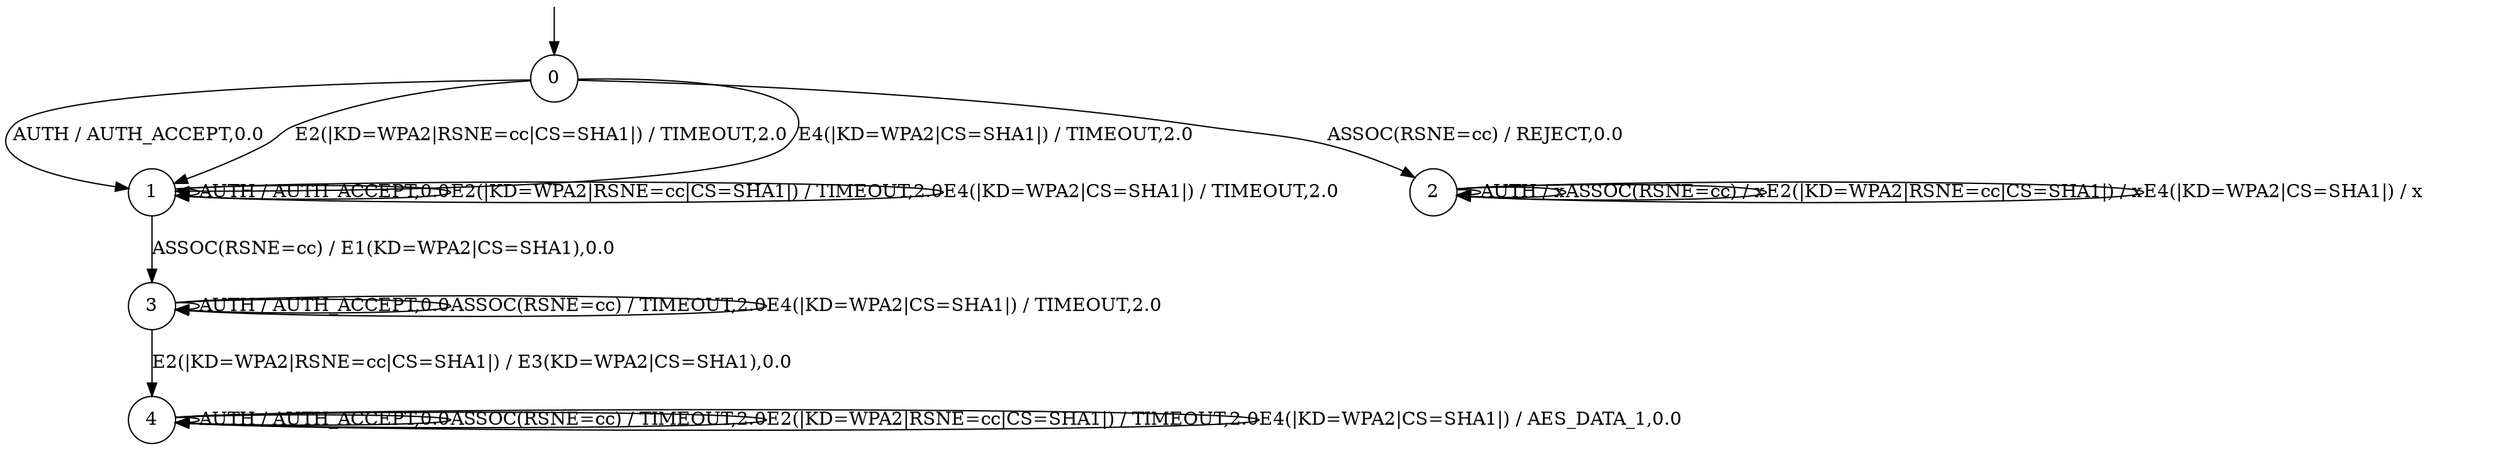 digraph g {

	s0 [shape="circle" label="0"];
	s1 [shape="circle" label="1"];
	s2 [shape="circle" label="2"];
	s3 [shape="circle" label="3"];
	s4 [shape="circle" label="4"];
	s0 -> s1 [label="AUTH / AUTH_ACCEPT,0.0"];
	s0 -> s2 [label="ASSOC(RSNE=cc) / REJECT,0.0"];
	s0 -> s1 [label="E2(|KD=WPA2|RSNE=cc|CS=SHA1|) / TIMEOUT,2.0"];
	s0 -> s1 [label="E4(|KD=WPA2|CS=SHA1|) / TIMEOUT,2.0"];
	s1 -> s1 [label="AUTH / AUTH_ACCEPT,0.0"];
	s1 -> s3 [label="ASSOC(RSNE=cc) / E1(KD=WPA2|CS=SHA1),0.0"];
	s1 -> s1 [label="E2(|KD=WPA2|RSNE=cc|CS=SHA1|) / TIMEOUT,2.0"];
	s1 -> s1 [label="E4(|KD=WPA2|CS=SHA1|) / TIMEOUT,2.0"];
	s2 -> s2 [label="AUTH / x"];
	s2 -> s2 [label="ASSOC(RSNE=cc) / x"];
	s2 -> s2 [label="E2(|KD=WPA2|RSNE=cc|CS=SHA1|) / x"];
	s2 -> s2 [label="E4(|KD=WPA2|CS=SHA1|) / x"];
	s3 -> s3 [label="AUTH / AUTH_ACCEPT,0.0"];
	s3 -> s3 [label="ASSOC(RSNE=cc) / TIMEOUT,2.0"];
	s3 -> s4 [label="E2(|KD=WPA2|RSNE=cc|CS=SHA1|) / E3(KD=WPA2|CS=SHA1),0.0"];
	s3 -> s3 [label="E4(|KD=WPA2|CS=SHA1|) / TIMEOUT,2.0"];
	s4 -> s4 [label="AUTH / AUTH_ACCEPT,0.0"];
	s4 -> s4 [label="ASSOC(RSNE=cc) / TIMEOUT,2.0"];
	s4 -> s4 [label="E2(|KD=WPA2|RSNE=cc|CS=SHA1|) / TIMEOUT,2.0"];
	s4 -> s4 [label="E4(|KD=WPA2|CS=SHA1|) / AES_DATA_1,0.0"];

__start0 [label="" shape="none" width="0" height="0"];
__start0 -> s0;

}
